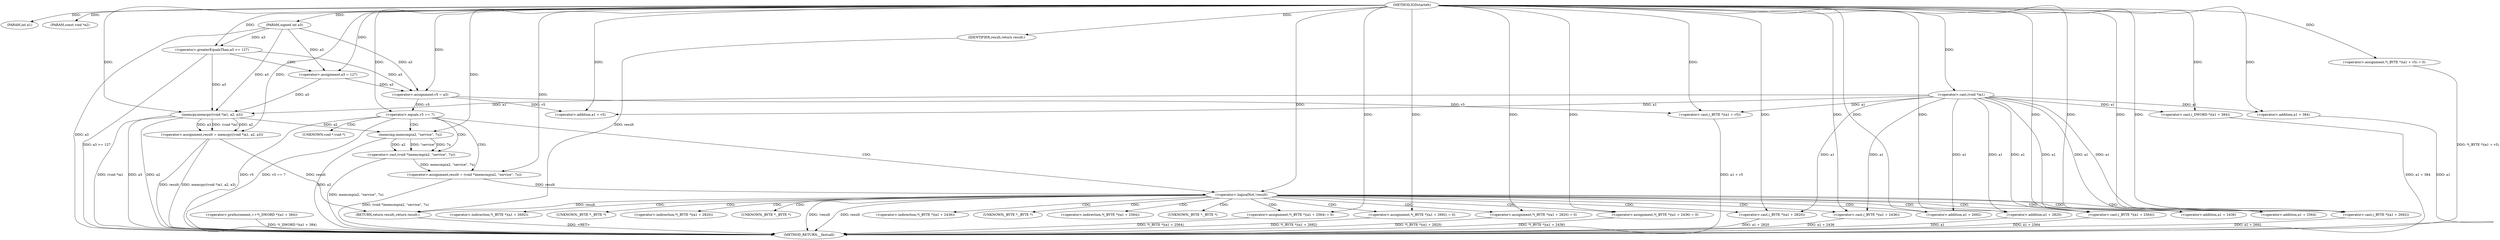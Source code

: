 digraph IGDstartelt {  
"1000103" [label = "(METHOD,IGDstartelt)" ]
"1000194" [label = "(METHOD_RETURN,__fastcall)" ]
"1000104" [label = "(PARAM,int a1)" ]
"1000105" [label = "(PARAM,const void *a2)" ]
"1000106" [label = "(PARAM,signed int a3)" ]
"1000111" [label = "(<operator>.greaterEqualsThan,a3 >= 127)" ]
"1000114" [label = "(<operator>.assignment,a3 = 127)" ]
"1000117" [label = "(<operator>.assignment,v5 = a3)" ]
"1000120" [label = "(<operator>.assignment,result = memcpy((void *)a1, a2, a3))" ]
"1000122" [label = "(memcpy,memcpy((void *)a1, a2, a3))" ]
"1000123" [label = "(<operator>.cast,(void *)a1)" ]
"1000128" [label = "(<operator>.assignment,*(_BYTE *)(a1 + v5) = 0)" ]
"1000130" [label = "(<operator>.cast,(_BYTE *)(a1 + v5))" ]
"1000132" [label = "(<operator>.addition,a1 + v5)" ]
"1000136" [label = "(<operator>.preIncrement,++*(_DWORD *)(a1 + 384))" ]
"1000138" [label = "(<operator>.cast,(_DWORD *)(a1 + 384))" ]
"1000140" [label = "(<operator>.addition,a1 + 384)" ]
"1000144" [label = "(<operator>.equals,v5 == 7)" ]
"1000148" [label = "(<operator>.assignment,result = (void *)memcmp(a2, \"service\", 7u))" ]
"1000150" [label = "(<operator>.cast,(void *)memcmp(a2, \"service\", 7u))" ]
"1000152" [label = "(memcmp,memcmp(a2, \"service\", 7u))" ]
"1000157" [label = "(<operator>.logicalNot,!result)" ]
"1000160" [label = "(<operator>.assignment,*(_BYTE *)(a1 + 2436) = 0)" ]
"1000162" [label = "(<operator>.cast,(_BYTE *)(a1 + 2436))" ]
"1000164" [label = "(<operator>.addition,a1 + 2436)" ]
"1000168" [label = "(<operator>.assignment,*(_BYTE *)(a1 + 2564) = 0)" ]
"1000170" [label = "(<operator>.cast,(_BYTE *)(a1 + 2564))" ]
"1000172" [label = "(<operator>.addition,a1 + 2564)" ]
"1000176" [label = "(<operator>.assignment,*(_BYTE *)(a1 + 2692) = 0)" ]
"1000178" [label = "(<operator>.cast,(_BYTE *)(a1 + 2692))" ]
"1000180" [label = "(<operator>.addition,a1 + 2692)" ]
"1000184" [label = "(<operator>.assignment,*(_BYTE *)(a1 + 2820) = 0)" ]
"1000186" [label = "(<operator>.cast,(_BYTE *)(a1 + 2820))" ]
"1000188" [label = "(<operator>.addition,a1 + 2820)" ]
"1000192" [label = "(RETURN,return result;,return result;)" ]
"1000193" [label = "(IDENTIFIER,result,return result;)" ]
"1000151" [label = "(UNKNOWN,void *,void *)" ]
"1000161" [label = "(<operator>.indirection,*(_BYTE *)(a1 + 2436))" ]
"1000163" [label = "(UNKNOWN,_BYTE *,_BYTE *)" ]
"1000169" [label = "(<operator>.indirection,*(_BYTE *)(a1 + 2564))" ]
"1000171" [label = "(UNKNOWN,_BYTE *,_BYTE *)" ]
"1000177" [label = "(<operator>.indirection,*(_BYTE *)(a1 + 2692))" ]
"1000179" [label = "(UNKNOWN,_BYTE *,_BYTE *)" ]
"1000185" [label = "(<operator>.indirection,*(_BYTE *)(a1 + 2820))" ]
"1000187" [label = "(UNKNOWN,_BYTE *,_BYTE *)" ]
  "1000192" -> "1000194"  [ label = "DDG: <RET>"] 
  "1000162" -> "1000194"  [ label = "DDG: a1 + 2436"] 
  "1000188" -> "1000194"  [ label = "DDG: a1"] 
  "1000152" -> "1000194"  [ label = "DDG: a2"] 
  "1000157" -> "1000194"  [ label = "DDG: result"] 
  "1000184" -> "1000194"  [ label = "DDG: *(_BYTE *)(a1 + 2820)"] 
  "1000186" -> "1000194"  [ label = "DDG: a1 + 2820"] 
  "1000128" -> "1000194"  [ label = "DDG: *(_BYTE *)(a1 + v5)"] 
  "1000170" -> "1000194"  [ label = "DDG: a1 + 2564"] 
  "1000122" -> "1000194"  [ label = "DDG: (void *)a1"] 
  "1000144" -> "1000194"  [ label = "DDG: v5 == 7"] 
  "1000160" -> "1000194"  [ label = "DDG: *(_BYTE *)(a1 + 2436)"] 
  "1000122" -> "1000194"  [ label = "DDG: a3"] 
  "1000120" -> "1000194"  [ label = "DDG: memcpy((void *)a1, a2, a3)"] 
  "1000157" -> "1000194"  [ label = "DDG: !result"] 
  "1000150" -> "1000194"  [ label = "DDG: memcmp(a2, \"service\", 7u)"] 
  "1000120" -> "1000194"  [ label = "DDG: result"] 
  "1000136" -> "1000194"  [ label = "DDG: *(_DWORD *)(a1 + 384)"] 
  "1000148" -> "1000194"  [ label = "DDG: (void *)memcmp(a2, \"service\", 7u)"] 
  "1000178" -> "1000194"  [ label = "DDG: a1 + 2692"] 
  "1000140" -> "1000194"  [ label = "DDG: a1"] 
  "1000122" -> "1000194"  [ label = "DDG: a2"] 
  "1000176" -> "1000194"  [ label = "DDG: *(_BYTE *)(a1 + 2692)"] 
  "1000168" -> "1000194"  [ label = "DDG: *(_BYTE *)(a1 + 2564)"] 
  "1000138" -> "1000194"  [ label = "DDG: a1 + 384"] 
  "1000144" -> "1000194"  [ label = "DDG: v5"] 
  "1000111" -> "1000194"  [ label = "DDG: a3 >= 127"] 
  "1000106" -> "1000194"  [ label = "DDG: a3"] 
  "1000130" -> "1000194"  [ label = "DDG: a1 + v5"] 
  "1000103" -> "1000104"  [ label = "DDG: "] 
  "1000103" -> "1000105"  [ label = "DDG: "] 
  "1000103" -> "1000106"  [ label = "DDG: "] 
  "1000106" -> "1000111"  [ label = "DDG: a3"] 
  "1000103" -> "1000111"  [ label = "DDG: "] 
  "1000103" -> "1000114"  [ label = "DDG: "] 
  "1000106" -> "1000114"  [ label = "DDG: a3"] 
  "1000114" -> "1000117"  [ label = "DDG: a3"] 
  "1000111" -> "1000117"  [ label = "DDG: a3"] 
  "1000106" -> "1000117"  [ label = "DDG: a3"] 
  "1000103" -> "1000117"  [ label = "DDG: "] 
  "1000122" -> "1000120"  [ label = "DDG: (void *)a1"] 
  "1000122" -> "1000120"  [ label = "DDG: a2"] 
  "1000122" -> "1000120"  [ label = "DDG: a3"] 
  "1000103" -> "1000120"  [ label = "DDG: "] 
  "1000123" -> "1000122"  [ label = "DDG: a1"] 
  "1000103" -> "1000123"  [ label = "DDG: "] 
  "1000103" -> "1000122"  [ label = "DDG: "] 
  "1000106" -> "1000122"  [ label = "DDG: a3"] 
  "1000114" -> "1000122"  [ label = "DDG: a3"] 
  "1000111" -> "1000122"  [ label = "DDG: a3"] 
  "1000103" -> "1000128"  [ label = "DDG: "] 
  "1000123" -> "1000130"  [ label = "DDG: a1"] 
  "1000103" -> "1000130"  [ label = "DDG: "] 
  "1000117" -> "1000130"  [ label = "DDG: v5"] 
  "1000123" -> "1000132"  [ label = "DDG: a1"] 
  "1000103" -> "1000132"  [ label = "DDG: "] 
  "1000117" -> "1000132"  [ label = "DDG: v5"] 
  "1000103" -> "1000138"  [ label = "DDG: "] 
  "1000123" -> "1000138"  [ label = "DDG: a1"] 
  "1000103" -> "1000140"  [ label = "DDG: "] 
  "1000123" -> "1000140"  [ label = "DDG: a1"] 
  "1000103" -> "1000144"  [ label = "DDG: "] 
  "1000117" -> "1000144"  [ label = "DDG: v5"] 
  "1000150" -> "1000148"  [ label = "DDG: memcmp(a2, \"service\", 7u)"] 
  "1000103" -> "1000148"  [ label = "DDG: "] 
  "1000152" -> "1000150"  [ label = "DDG: a2"] 
  "1000152" -> "1000150"  [ label = "DDG: \"service\""] 
  "1000152" -> "1000150"  [ label = "DDG: 7u"] 
  "1000122" -> "1000152"  [ label = "DDG: a2"] 
  "1000103" -> "1000152"  [ label = "DDG: "] 
  "1000148" -> "1000157"  [ label = "DDG: result"] 
  "1000103" -> "1000157"  [ label = "DDG: "] 
  "1000103" -> "1000160"  [ label = "DDG: "] 
  "1000103" -> "1000162"  [ label = "DDG: "] 
  "1000123" -> "1000162"  [ label = "DDG: a1"] 
  "1000103" -> "1000164"  [ label = "DDG: "] 
  "1000123" -> "1000164"  [ label = "DDG: a1"] 
  "1000103" -> "1000168"  [ label = "DDG: "] 
  "1000103" -> "1000170"  [ label = "DDG: "] 
  "1000123" -> "1000170"  [ label = "DDG: a1"] 
  "1000103" -> "1000172"  [ label = "DDG: "] 
  "1000123" -> "1000172"  [ label = "DDG: a1"] 
  "1000103" -> "1000176"  [ label = "DDG: "] 
  "1000103" -> "1000178"  [ label = "DDG: "] 
  "1000123" -> "1000178"  [ label = "DDG: a1"] 
  "1000103" -> "1000180"  [ label = "DDG: "] 
  "1000123" -> "1000180"  [ label = "DDG: a1"] 
  "1000103" -> "1000184"  [ label = "DDG: "] 
  "1000103" -> "1000186"  [ label = "DDG: "] 
  "1000123" -> "1000186"  [ label = "DDG: a1"] 
  "1000103" -> "1000188"  [ label = "DDG: "] 
  "1000123" -> "1000188"  [ label = "DDG: a1"] 
  "1000193" -> "1000192"  [ label = "DDG: result"] 
  "1000120" -> "1000192"  [ label = "DDG: result"] 
  "1000157" -> "1000192"  [ label = "DDG: result"] 
  "1000103" -> "1000193"  [ label = "DDG: "] 
  "1000111" -> "1000114"  [ label = "CDG: "] 
  "1000144" -> "1000157"  [ label = "CDG: "] 
  "1000144" -> "1000152"  [ label = "CDG: "] 
  "1000144" -> "1000151"  [ label = "CDG: "] 
  "1000144" -> "1000150"  [ label = "CDG: "] 
  "1000144" -> "1000148"  [ label = "CDG: "] 
  "1000157" -> "1000176"  [ label = "CDG: "] 
  "1000157" -> "1000172"  [ label = "CDG: "] 
  "1000157" -> "1000171"  [ label = "CDG: "] 
  "1000157" -> "1000170"  [ label = "CDG: "] 
  "1000157" -> "1000169"  [ label = "CDG: "] 
  "1000157" -> "1000168"  [ label = "CDG: "] 
  "1000157" -> "1000164"  [ label = "CDG: "] 
  "1000157" -> "1000163"  [ label = "CDG: "] 
  "1000157" -> "1000162"  [ label = "CDG: "] 
  "1000157" -> "1000161"  [ label = "CDG: "] 
  "1000157" -> "1000188"  [ label = "CDG: "] 
  "1000157" -> "1000187"  [ label = "CDG: "] 
  "1000157" -> "1000186"  [ label = "CDG: "] 
  "1000157" -> "1000185"  [ label = "CDG: "] 
  "1000157" -> "1000184"  [ label = "CDG: "] 
  "1000157" -> "1000180"  [ label = "CDG: "] 
  "1000157" -> "1000179"  [ label = "CDG: "] 
  "1000157" -> "1000178"  [ label = "CDG: "] 
  "1000157" -> "1000177"  [ label = "CDG: "] 
  "1000157" -> "1000160"  [ label = "CDG: "] 
}
